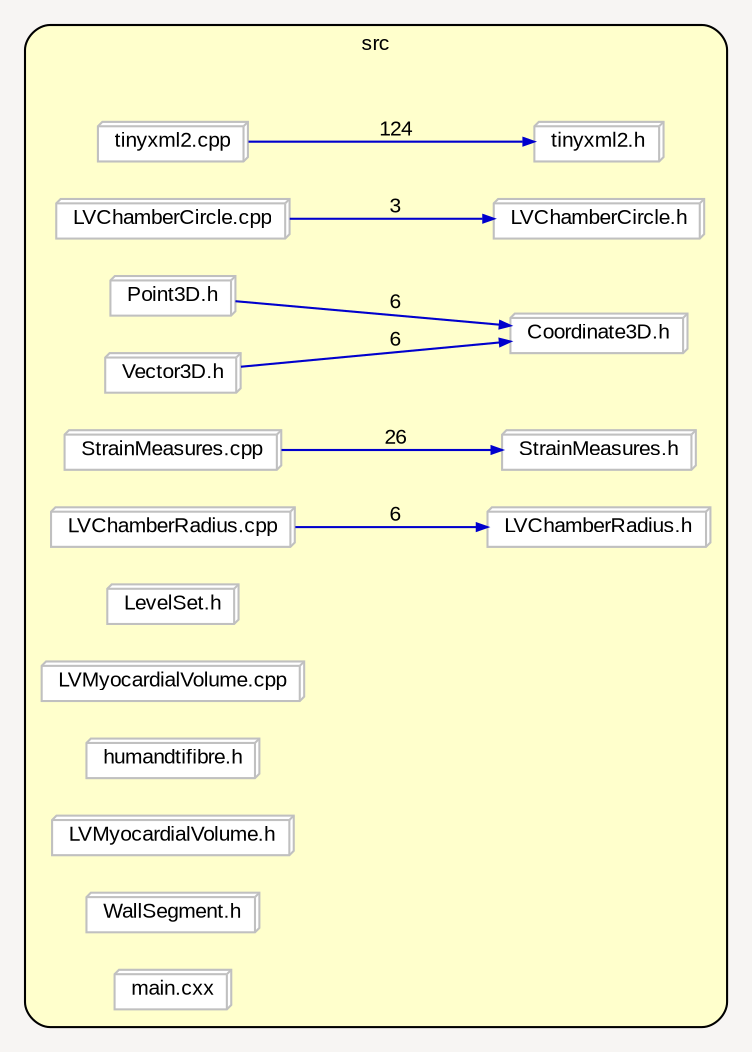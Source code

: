digraph "" {
  graph [packmode="clust", ranksep="1.0", bgcolor="#F7F5F3", pack="true", fontname="Arial", fontsize="10", style="rounded,filled", compound="true", rankdir="LR", label="", fillcolor="#FFFFCC"];
  node [shape="rectangle", node_initialized="no", style="filled", fontname="Arial", fontsize="10", fixedsize="false", compound="true", color="grey", height="0.0", width="0.0", label="", fillcolor="white"];
  edge [arrowhead="normal", fontcolor="black", arrowsize="0.5", ltail="", dir="forward", fontname="Arial", fontsize="10", lhead="", color="black", compound="true", label="", arrowtail="none"];
  subgraph "cluster_1" {
    graph [label="src", fillcolor="#FFFFCC"];
    __N2 [shape="none", style="invis,none", fixedsize="true", height="0.01", width="0.347222", label=""];
    __N3 [shape="box3d", style="filled", label="tinyxml2.cpp"];
    __N4 [shape="box3d", style="filled", label="tinyxml2.h"];
    __N5 [shape="box3d", style="filled", label="Vector3D.h"];
    __N6 [shape="box3d", style="filled", label="Coordinate3D.h"];
    __N7 [shape="box3d", style="filled", label="LVChamberCircle.cpp"];
    __N8 [shape="box3d", style="filled", label="LVChamberCircle.h"];
    __N9 [shape="box3d", style="filled", label="StrainMeasures.cpp"];
    __N10 [shape="box3d", style="filled", label="StrainMeasures.h"];
    __N11 [shape="box3d", style="filled", label="LVChamberRadius.cpp"];
    __N12 [shape="box3d", style="filled", label="LVChamberRadius.h"];
    __N13 [shape="box3d", style="filled", label="Point3D.h"];
    __N14 [shape="box3d", style="filled", label="LevelSet.h"];
    __N15 [shape="box3d", style="filled", label="LVMyocardialVolume.cpp"];
    __N16 [shape="box3d", style="filled", label="humandtifibre.h"];
    __N17 [shape="box3d", style="filled", label="LVMyocardialVolume.h"];
    __N18 [shape="box3d", style="filled", label="WallSegment.h"];
    __N19 [shape="box3d", style="filled", label="main.cxx"];
    __N3 -> __N4 [dir="forward", color="blue3", label="124"];
    __N5 -> __N6 [dir="forward", color="blue3", label="6"];
    __N7 -> __N8 [dir="forward", color="blue3", label="3"];
    __N9 -> __N10 [dir="forward", color="blue3", label="26"];
    __N11 -> __N12 [dir="forward", color="blue3", label="6"];
    __N13 -> __N6 [dir="forward", color="blue3", label="6"];
  }
}
